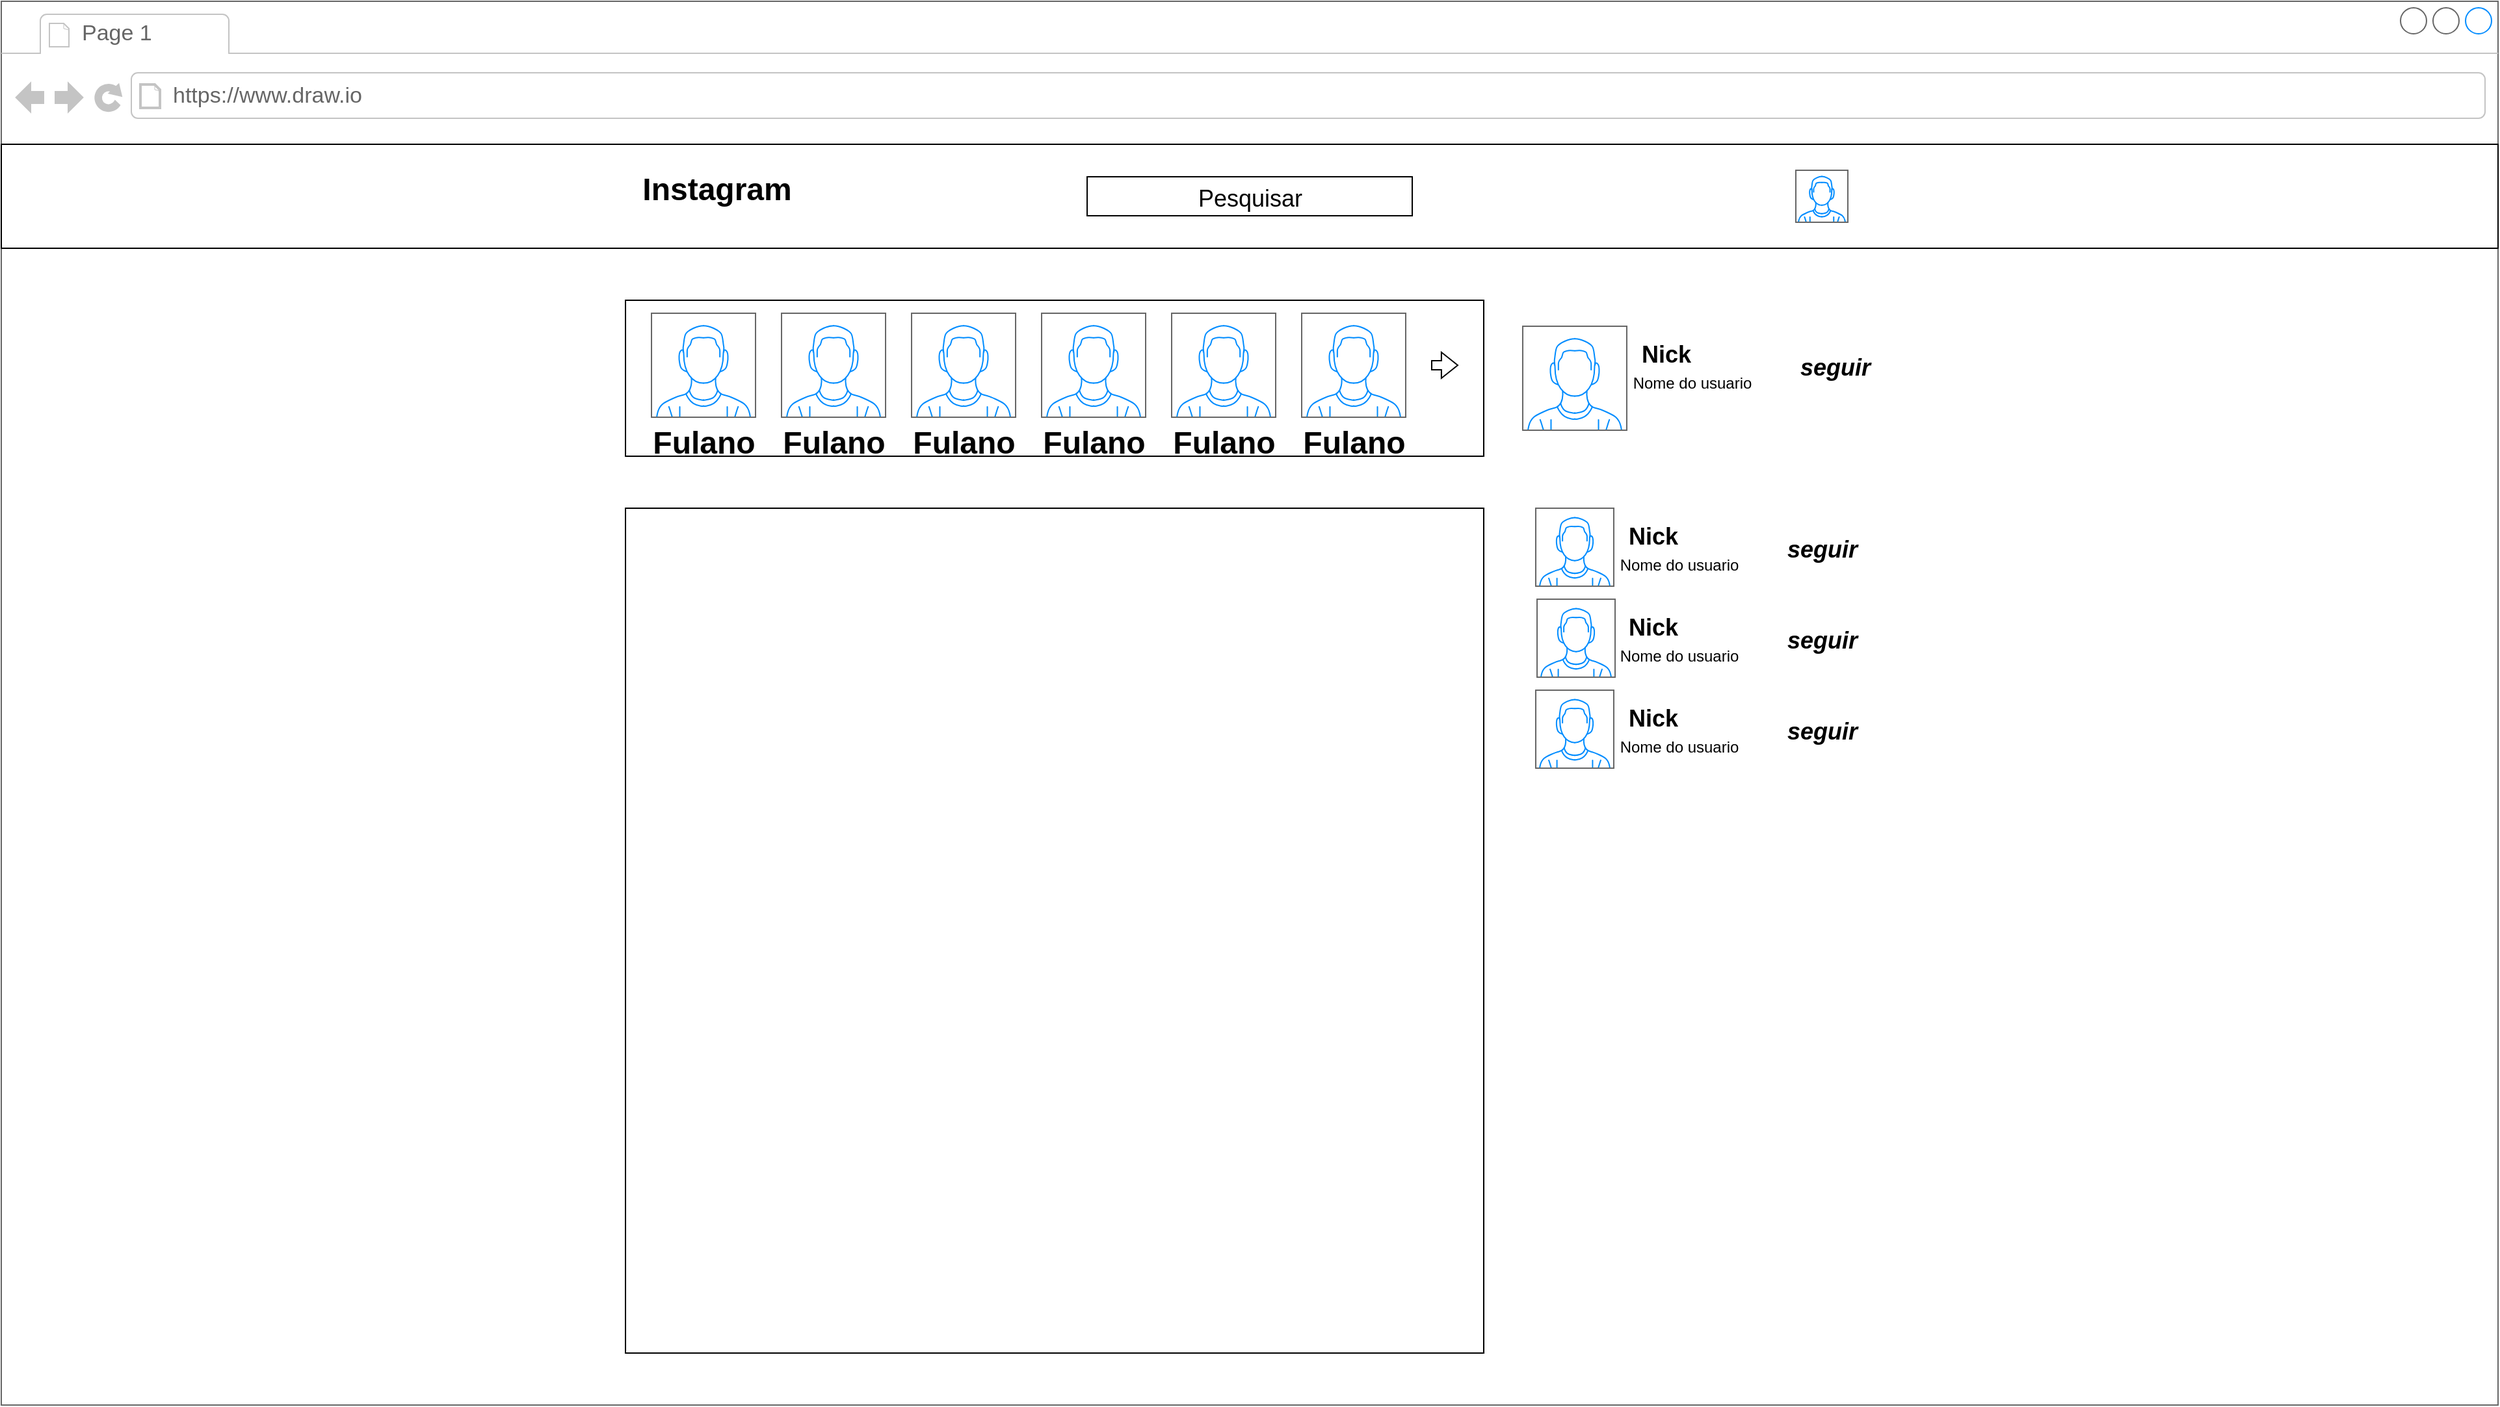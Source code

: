 <mxfile version="14.4.7" type="github">
  <diagram id="piDafpqhtRUU5qUU-vj8" name="Page-1">
    <mxGraphModel dx="2374" dy="1134" grid="1" gridSize="10" guides="1" tooltips="1" connect="1" arrows="1" fold="1" page="1" pageScale="1" pageWidth="827" pageHeight="1169" math="0" shadow="0">
      <root>
        <mxCell id="0" />
        <mxCell id="1" parent="0" />
        <mxCell id="4rWkRKcFM0BYtaD7CyUO-1" value="" style="strokeWidth=1;shadow=0;dashed=0;align=center;html=1;shape=mxgraph.mockup.containers.browserWindow;rSize=0;strokeColor=#666666;strokeColor2=#008cff;strokeColor3=#c4c4c4;mainText=,;recursiveResize=0;" vertex="1" parent="1">
          <mxGeometry width="1920" height="1080" as="geometry" />
        </mxCell>
        <mxCell id="4rWkRKcFM0BYtaD7CyUO-2" value="Page 1" style="strokeWidth=1;shadow=0;dashed=0;align=center;html=1;shape=mxgraph.mockup.containers.anchor;fontSize=17;fontColor=#666666;align=left;" vertex="1" parent="4rWkRKcFM0BYtaD7CyUO-1">
          <mxGeometry x="60" y="12" width="110" height="26" as="geometry" />
        </mxCell>
        <mxCell id="4rWkRKcFM0BYtaD7CyUO-3" value="https://www.draw.io" style="strokeWidth=1;shadow=0;dashed=0;align=center;html=1;shape=mxgraph.mockup.containers.anchor;rSize=0;fontSize=17;fontColor=#666666;align=left;" vertex="1" parent="4rWkRKcFM0BYtaD7CyUO-1">
          <mxGeometry x="130" y="60" width="250" height="26" as="geometry" />
        </mxCell>
        <mxCell id="4rWkRKcFM0BYtaD7CyUO-4" value="" style="rounded=0;whiteSpace=wrap;html=1;" vertex="1" parent="4rWkRKcFM0BYtaD7CyUO-1">
          <mxGeometry y="110" width="1920" height="80" as="geometry" />
        </mxCell>
        <mxCell id="4rWkRKcFM0BYtaD7CyUO-6" value="" style="rounded=0;whiteSpace=wrap;html=1;" vertex="1" parent="4rWkRKcFM0BYtaD7CyUO-1">
          <mxGeometry x="835" y="135" width="250" height="30" as="geometry" />
        </mxCell>
        <mxCell id="4rWkRKcFM0BYtaD7CyUO-8" value="Instagram" style="text;strokeColor=none;fillColor=none;html=1;fontSize=24;fontStyle=1;verticalAlign=middle;align=center;" vertex="1" parent="4rWkRKcFM0BYtaD7CyUO-1">
          <mxGeometry x="500" y="125" width="100" height="40" as="geometry" />
        </mxCell>
        <mxCell id="4rWkRKcFM0BYtaD7CyUO-9" value="" style="verticalLabelPosition=bottom;shadow=0;dashed=0;align=center;html=1;verticalAlign=top;strokeWidth=1;shape=mxgraph.mockup.containers.userMale;strokeColor=#666666;strokeColor2=#008cff;" vertex="1" parent="4rWkRKcFM0BYtaD7CyUO-1">
          <mxGeometry x="1380" y="130" width="40" height="40" as="geometry" />
        </mxCell>
        <mxCell id="4rWkRKcFM0BYtaD7CyUO-10" value="" style="rounded=0;whiteSpace=wrap;html=1;" vertex="1" parent="4rWkRKcFM0BYtaD7CyUO-1">
          <mxGeometry x="480" y="230" width="660" height="120" as="geometry" />
        </mxCell>
        <mxCell id="4rWkRKcFM0BYtaD7CyUO-11" value="" style="strokeWidth=1;shadow=0;dashed=0;align=center;html=1;shape=mxgraph.mockup.containers.browserWindow;rSize=0;strokeColor=#666666;strokeColor2=#008cff;strokeColor3=#c4c4c4;mainText=,;recursiveResize=0;" vertex="1" parent="4rWkRKcFM0BYtaD7CyUO-1">
          <mxGeometry width="1920" height="1080" as="geometry" />
        </mxCell>
        <mxCell id="4rWkRKcFM0BYtaD7CyUO-12" value="Page 1" style="strokeWidth=1;shadow=0;dashed=0;align=center;html=1;shape=mxgraph.mockup.containers.anchor;fontSize=17;fontColor=#666666;align=left;" vertex="1" parent="4rWkRKcFM0BYtaD7CyUO-11">
          <mxGeometry x="60" y="12" width="110" height="26" as="geometry" />
        </mxCell>
        <mxCell id="4rWkRKcFM0BYtaD7CyUO-13" value="https://www.draw.io" style="strokeWidth=1;shadow=0;dashed=0;align=center;html=1;shape=mxgraph.mockup.containers.anchor;rSize=0;fontSize=17;fontColor=#666666;align=left;" vertex="1" parent="4rWkRKcFM0BYtaD7CyUO-11">
          <mxGeometry x="130" y="60" width="250" height="26" as="geometry" />
        </mxCell>
        <mxCell id="4rWkRKcFM0BYtaD7CyUO-14" value="" style="rounded=0;whiteSpace=wrap;html=1;" vertex="1" parent="4rWkRKcFM0BYtaD7CyUO-11">
          <mxGeometry y="110" width="1920" height="80" as="geometry" />
        </mxCell>
        <mxCell id="4rWkRKcFM0BYtaD7CyUO-15" value="" style="rounded=0;whiteSpace=wrap;html=1;" vertex="1" parent="4rWkRKcFM0BYtaD7CyUO-11">
          <mxGeometry x="835" y="135" width="250" height="30" as="geometry" />
        </mxCell>
        <mxCell id="4rWkRKcFM0BYtaD7CyUO-16" value="Instagram" style="text;strokeColor=none;fillColor=none;html=1;fontSize=24;fontStyle=1;verticalAlign=middle;align=center;" vertex="1" parent="4rWkRKcFM0BYtaD7CyUO-11">
          <mxGeometry x="500" y="125" width="100" height="40" as="geometry" />
        </mxCell>
        <mxCell id="4rWkRKcFM0BYtaD7CyUO-17" value="" style="verticalLabelPosition=bottom;shadow=0;dashed=0;align=center;html=1;verticalAlign=top;strokeWidth=1;shape=mxgraph.mockup.containers.userMale;strokeColor=#666666;strokeColor2=#008cff;" vertex="1" parent="4rWkRKcFM0BYtaD7CyUO-11">
          <mxGeometry x="1380" y="130" width="40" height="40" as="geometry" />
        </mxCell>
        <mxCell id="4rWkRKcFM0BYtaD7CyUO-18" value="" style="rounded=0;whiteSpace=wrap;html=1;" vertex="1" parent="4rWkRKcFM0BYtaD7CyUO-11">
          <mxGeometry x="480" y="230" width="660" height="120" as="geometry" />
        </mxCell>
        <mxCell id="4rWkRKcFM0BYtaD7CyUO-19" value="" style="rounded=0;whiteSpace=wrap;html=1;" vertex="1" parent="4rWkRKcFM0BYtaD7CyUO-11">
          <mxGeometry x="480" y="390" width="660" height="650" as="geometry" />
        </mxCell>
        <mxCell id="4rWkRKcFM0BYtaD7CyUO-20" value="" style="verticalLabelPosition=bottom;shadow=0;dashed=0;align=center;html=1;verticalAlign=top;strokeWidth=1;shape=mxgraph.mockup.containers.userMale;strokeColor=#666666;strokeColor2=#008cff;" vertex="1" parent="4rWkRKcFM0BYtaD7CyUO-11">
          <mxGeometry x="1170" y="250" width="80" height="80" as="geometry" />
        </mxCell>
        <mxCell id="4rWkRKcFM0BYtaD7CyUO-21" value="" style="verticalLabelPosition=bottom;shadow=0;dashed=0;align=center;html=1;verticalAlign=top;strokeWidth=1;shape=mxgraph.mockup.containers.userMale;strokeColor=#666666;strokeColor2=#008cff;" vertex="1" parent="4rWkRKcFM0BYtaD7CyUO-11">
          <mxGeometry x="1180" y="390" width="60" height="60" as="geometry" />
        </mxCell>
        <mxCell id="4rWkRKcFM0BYtaD7CyUO-23" value="" style="verticalLabelPosition=bottom;shadow=0;dashed=0;align=center;html=1;verticalAlign=top;strokeWidth=1;shape=mxgraph.mockup.containers.userMale;strokeColor=#666666;strokeColor2=#008cff;" vertex="1" parent="4rWkRKcFM0BYtaD7CyUO-11">
          <mxGeometry x="1181" y="460" width="60" height="60" as="geometry" />
        </mxCell>
        <mxCell id="4rWkRKcFM0BYtaD7CyUO-22" value="" style="verticalLabelPosition=bottom;shadow=0;dashed=0;align=center;html=1;verticalAlign=top;strokeWidth=1;shape=mxgraph.mockup.containers.userMale;strokeColor=#666666;strokeColor2=#008cff;" vertex="1" parent="4rWkRKcFM0BYtaD7CyUO-11">
          <mxGeometry x="1180" y="530" width="60" height="60" as="geometry" />
        </mxCell>
        <mxCell id="4rWkRKcFM0BYtaD7CyUO-25" value="&lt;font style=&quot;font-size: 18px ; font-weight: normal&quot;&gt;Pesquisar&lt;/font&gt;" style="text;strokeColor=none;fillColor=none;html=1;fontSize=24;fontStyle=1;verticalAlign=middle;align=center;" vertex="1" parent="4rWkRKcFM0BYtaD7CyUO-11">
          <mxGeometry x="910" y="130" width="100" height="40" as="geometry" />
        </mxCell>
        <mxCell id="4rWkRKcFM0BYtaD7CyUO-26" value="" style="verticalLabelPosition=bottom;shadow=0;dashed=0;align=center;html=1;verticalAlign=top;strokeWidth=1;shape=mxgraph.mockup.containers.userMale;strokeColor=#666666;strokeColor2=#008cff;" vertex="1" parent="4rWkRKcFM0BYtaD7CyUO-11">
          <mxGeometry x="500" y="240" width="80" height="80" as="geometry" />
        </mxCell>
        <mxCell id="4rWkRKcFM0BYtaD7CyUO-27" value="" style="verticalLabelPosition=bottom;shadow=0;dashed=0;align=center;html=1;verticalAlign=top;strokeWidth=1;shape=mxgraph.mockup.containers.userMale;strokeColor=#666666;strokeColor2=#008cff;" vertex="1" parent="4rWkRKcFM0BYtaD7CyUO-11">
          <mxGeometry x="600" y="240" width="80" height="80" as="geometry" />
        </mxCell>
        <mxCell id="4rWkRKcFM0BYtaD7CyUO-28" value="" style="verticalLabelPosition=bottom;shadow=0;dashed=0;align=center;html=1;verticalAlign=top;strokeWidth=1;shape=mxgraph.mockup.containers.userMale;strokeColor=#666666;strokeColor2=#008cff;" vertex="1" parent="4rWkRKcFM0BYtaD7CyUO-11">
          <mxGeometry x="700" y="240" width="80" height="80" as="geometry" />
        </mxCell>
        <mxCell id="4rWkRKcFM0BYtaD7CyUO-30" value="" style="verticalLabelPosition=bottom;shadow=0;dashed=0;align=center;html=1;verticalAlign=top;strokeWidth=1;shape=mxgraph.mockup.containers.userMale;strokeColor=#666666;strokeColor2=#008cff;" vertex="1" parent="4rWkRKcFM0BYtaD7CyUO-11">
          <mxGeometry x="800" y="240" width="80" height="80" as="geometry" />
        </mxCell>
        <mxCell id="4rWkRKcFM0BYtaD7CyUO-29" value="" style="verticalLabelPosition=bottom;shadow=0;dashed=0;align=center;html=1;verticalAlign=top;strokeWidth=1;shape=mxgraph.mockup.containers.userMale;strokeColor=#666666;strokeColor2=#008cff;" vertex="1" parent="4rWkRKcFM0BYtaD7CyUO-11">
          <mxGeometry x="900" y="240" width="80" height="80" as="geometry" />
        </mxCell>
        <mxCell id="4rWkRKcFM0BYtaD7CyUO-31" value="" style="verticalLabelPosition=bottom;shadow=0;dashed=0;align=center;html=1;verticalAlign=top;strokeWidth=1;shape=mxgraph.mockup.containers.userMale;strokeColor=#666666;strokeColor2=#008cff;" vertex="1" parent="4rWkRKcFM0BYtaD7CyUO-11">
          <mxGeometry x="1000" y="240" width="80" height="80" as="geometry" />
        </mxCell>
        <mxCell id="4rWkRKcFM0BYtaD7CyUO-34" value="Fulano" style="text;strokeColor=none;fillColor=none;html=1;fontSize=24;fontStyle=1;verticalAlign=middle;align=center;" vertex="1" parent="4rWkRKcFM0BYtaD7CyUO-11">
          <mxGeometry x="490" y="320" width="100" height="40" as="geometry" />
        </mxCell>
        <mxCell id="4rWkRKcFM0BYtaD7CyUO-33" value="Fulano" style="text;strokeColor=none;fillColor=none;html=1;fontSize=24;fontStyle=1;verticalAlign=middle;align=center;" vertex="1" parent="4rWkRKcFM0BYtaD7CyUO-11">
          <mxGeometry x="590" y="320" width="100" height="40" as="geometry" />
        </mxCell>
        <mxCell id="4rWkRKcFM0BYtaD7CyUO-35" value="Fulano" style="text;strokeColor=none;fillColor=none;html=1;fontSize=24;fontStyle=1;verticalAlign=middle;align=center;" vertex="1" parent="4rWkRKcFM0BYtaD7CyUO-11">
          <mxGeometry x="690" y="320" width="100" height="40" as="geometry" />
        </mxCell>
        <mxCell id="4rWkRKcFM0BYtaD7CyUO-37" value="Fulano" style="text;strokeColor=none;fillColor=none;html=1;fontSize=24;fontStyle=1;verticalAlign=middle;align=center;" vertex="1" parent="4rWkRKcFM0BYtaD7CyUO-11">
          <mxGeometry x="790" y="320" width="100" height="40" as="geometry" />
        </mxCell>
        <mxCell id="4rWkRKcFM0BYtaD7CyUO-36" value="Fulano" style="text;strokeColor=none;fillColor=none;html=1;fontSize=24;fontStyle=1;verticalAlign=middle;align=center;" vertex="1" parent="4rWkRKcFM0BYtaD7CyUO-11">
          <mxGeometry x="890" y="320" width="100" height="40" as="geometry" />
        </mxCell>
        <mxCell id="4rWkRKcFM0BYtaD7CyUO-38" value="Fulano" style="text;strokeColor=none;fillColor=none;html=1;fontSize=24;fontStyle=1;verticalAlign=middle;align=center;" vertex="1" parent="4rWkRKcFM0BYtaD7CyUO-11">
          <mxGeometry x="990" y="320" width="100" height="40" as="geometry" />
        </mxCell>
        <mxCell id="4rWkRKcFM0BYtaD7CyUO-44" value="" style="shape=singleArrow;whiteSpace=wrap;html=1;arrowWidth=0.352;arrowSize=0.628;" vertex="1" parent="4rWkRKcFM0BYtaD7CyUO-11">
          <mxGeometry x="1100" y="270" width="20" height="20" as="geometry" />
        </mxCell>
        <mxCell id="4rWkRKcFM0BYtaD7CyUO-45" value="&lt;font style=&quot;font-size: 18px&quot;&gt;Nick&lt;/font&gt;" style="text;strokeColor=none;fillColor=none;html=1;fontSize=24;fontStyle=1;verticalAlign=middle;align=center;" vertex="1" parent="4rWkRKcFM0BYtaD7CyUO-11">
          <mxGeometry x="1230" y="250" width="100" height="40" as="geometry" />
        </mxCell>
        <mxCell id="4rWkRKcFM0BYtaD7CyUO-46" value="&lt;span style=&quot;font-weight: 400&quot;&gt;&lt;font style=&quot;font-size: 12px&quot;&gt;Nome do usuario&lt;/font&gt;&lt;/span&gt;" style="text;strokeColor=none;fillColor=none;html=1;fontSize=24;fontStyle=1;verticalAlign=middle;align=center;" vertex="1" parent="4rWkRKcFM0BYtaD7CyUO-11">
          <mxGeometry x="1250" y="270" width="100" height="40" as="geometry" />
        </mxCell>
        <mxCell id="4rWkRKcFM0BYtaD7CyUO-47" value="&lt;font style=&quot;font-size: 18px&quot;&gt;&lt;i&gt;seguir&lt;/i&gt;&lt;/font&gt;" style="text;strokeColor=none;fillColor=none;html=1;fontSize=24;fontStyle=1;verticalAlign=middle;align=center;" vertex="1" parent="4rWkRKcFM0BYtaD7CyUO-11">
          <mxGeometry x="1360" y="260" width="100" height="40" as="geometry" />
        </mxCell>
        <mxCell id="4rWkRKcFM0BYtaD7CyUO-48" value="&lt;font style=&quot;font-size: 18px&quot;&gt;Nick&lt;/font&gt;" style="text;strokeColor=none;fillColor=none;html=1;fontSize=24;fontStyle=1;verticalAlign=middle;align=center;" vertex="1" parent="4rWkRKcFM0BYtaD7CyUO-11">
          <mxGeometry x="1220" y="390" width="100" height="40" as="geometry" />
        </mxCell>
        <mxCell id="4rWkRKcFM0BYtaD7CyUO-49" value="&lt;span style=&quot;font-weight: 400&quot;&gt;&lt;font style=&quot;font-size: 12px&quot;&gt;Nome do usuario&lt;/font&gt;&lt;/span&gt;" style="text;strokeColor=none;fillColor=none;html=1;fontSize=24;fontStyle=1;verticalAlign=middle;align=center;" vertex="1" parent="4rWkRKcFM0BYtaD7CyUO-11">
          <mxGeometry x="1240" y="410" width="100" height="40" as="geometry" />
        </mxCell>
        <mxCell id="4rWkRKcFM0BYtaD7CyUO-50" value="&lt;font style=&quot;font-size: 18px&quot;&gt;&lt;i&gt;seguir&lt;/i&gt;&lt;/font&gt;" style="text;strokeColor=none;fillColor=none;html=1;fontSize=24;fontStyle=1;verticalAlign=middle;align=center;" vertex="1" parent="4rWkRKcFM0BYtaD7CyUO-11">
          <mxGeometry x="1350" y="400" width="100" height="40" as="geometry" />
        </mxCell>
        <mxCell id="4rWkRKcFM0BYtaD7CyUO-51" value="&lt;font style=&quot;font-size: 18px&quot;&gt;Nick&lt;/font&gt;" style="text;strokeColor=none;fillColor=none;html=1;fontSize=24;fontStyle=1;verticalAlign=middle;align=center;" vertex="1" parent="4rWkRKcFM0BYtaD7CyUO-11">
          <mxGeometry x="1220" y="460" width="100" height="40" as="geometry" />
        </mxCell>
        <mxCell id="4rWkRKcFM0BYtaD7CyUO-52" value="&lt;span style=&quot;font-weight: 400&quot;&gt;&lt;font style=&quot;font-size: 12px&quot;&gt;Nome do usuario&lt;/font&gt;&lt;/span&gt;" style="text;strokeColor=none;fillColor=none;html=1;fontSize=24;fontStyle=1;verticalAlign=middle;align=center;" vertex="1" parent="4rWkRKcFM0BYtaD7CyUO-11">
          <mxGeometry x="1240" y="480" width="100" height="40" as="geometry" />
        </mxCell>
        <mxCell id="4rWkRKcFM0BYtaD7CyUO-53" value="&lt;font style=&quot;font-size: 18px&quot;&gt;&lt;i&gt;seguir&lt;/i&gt;&lt;/font&gt;" style="text;strokeColor=none;fillColor=none;html=1;fontSize=24;fontStyle=1;verticalAlign=middle;align=center;" vertex="1" parent="4rWkRKcFM0BYtaD7CyUO-11">
          <mxGeometry x="1350" y="470" width="100" height="40" as="geometry" />
        </mxCell>
        <mxCell id="4rWkRKcFM0BYtaD7CyUO-54" value="&lt;font style=&quot;font-size: 18px&quot;&gt;Nick&lt;/font&gt;" style="text;strokeColor=none;fillColor=none;html=1;fontSize=24;fontStyle=1;verticalAlign=middle;align=center;" vertex="1" parent="4rWkRKcFM0BYtaD7CyUO-11">
          <mxGeometry x="1220" y="530" width="100" height="40" as="geometry" />
        </mxCell>
        <mxCell id="4rWkRKcFM0BYtaD7CyUO-55" value="&lt;span style=&quot;font-weight: 400&quot;&gt;&lt;font style=&quot;font-size: 12px&quot;&gt;Nome do usuario&lt;/font&gt;&lt;/span&gt;" style="text;strokeColor=none;fillColor=none;html=1;fontSize=24;fontStyle=1;verticalAlign=middle;align=center;" vertex="1" parent="4rWkRKcFM0BYtaD7CyUO-11">
          <mxGeometry x="1240" y="550" width="100" height="40" as="geometry" />
        </mxCell>
        <mxCell id="4rWkRKcFM0BYtaD7CyUO-56" value="&lt;font style=&quot;font-size: 18px&quot;&gt;&lt;i&gt;seguir&lt;/i&gt;&lt;/font&gt;" style="text;strokeColor=none;fillColor=none;html=1;fontSize=24;fontStyle=1;verticalAlign=middle;align=center;" vertex="1" parent="4rWkRKcFM0BYtaD7CyUO-11">
          <mxGeometry x="1350" y="540" width="100" height="40" as="geometry" />
        </mxCell>
      </root>
    </mxGraphModel>
  </diagram>
</mxfile>
